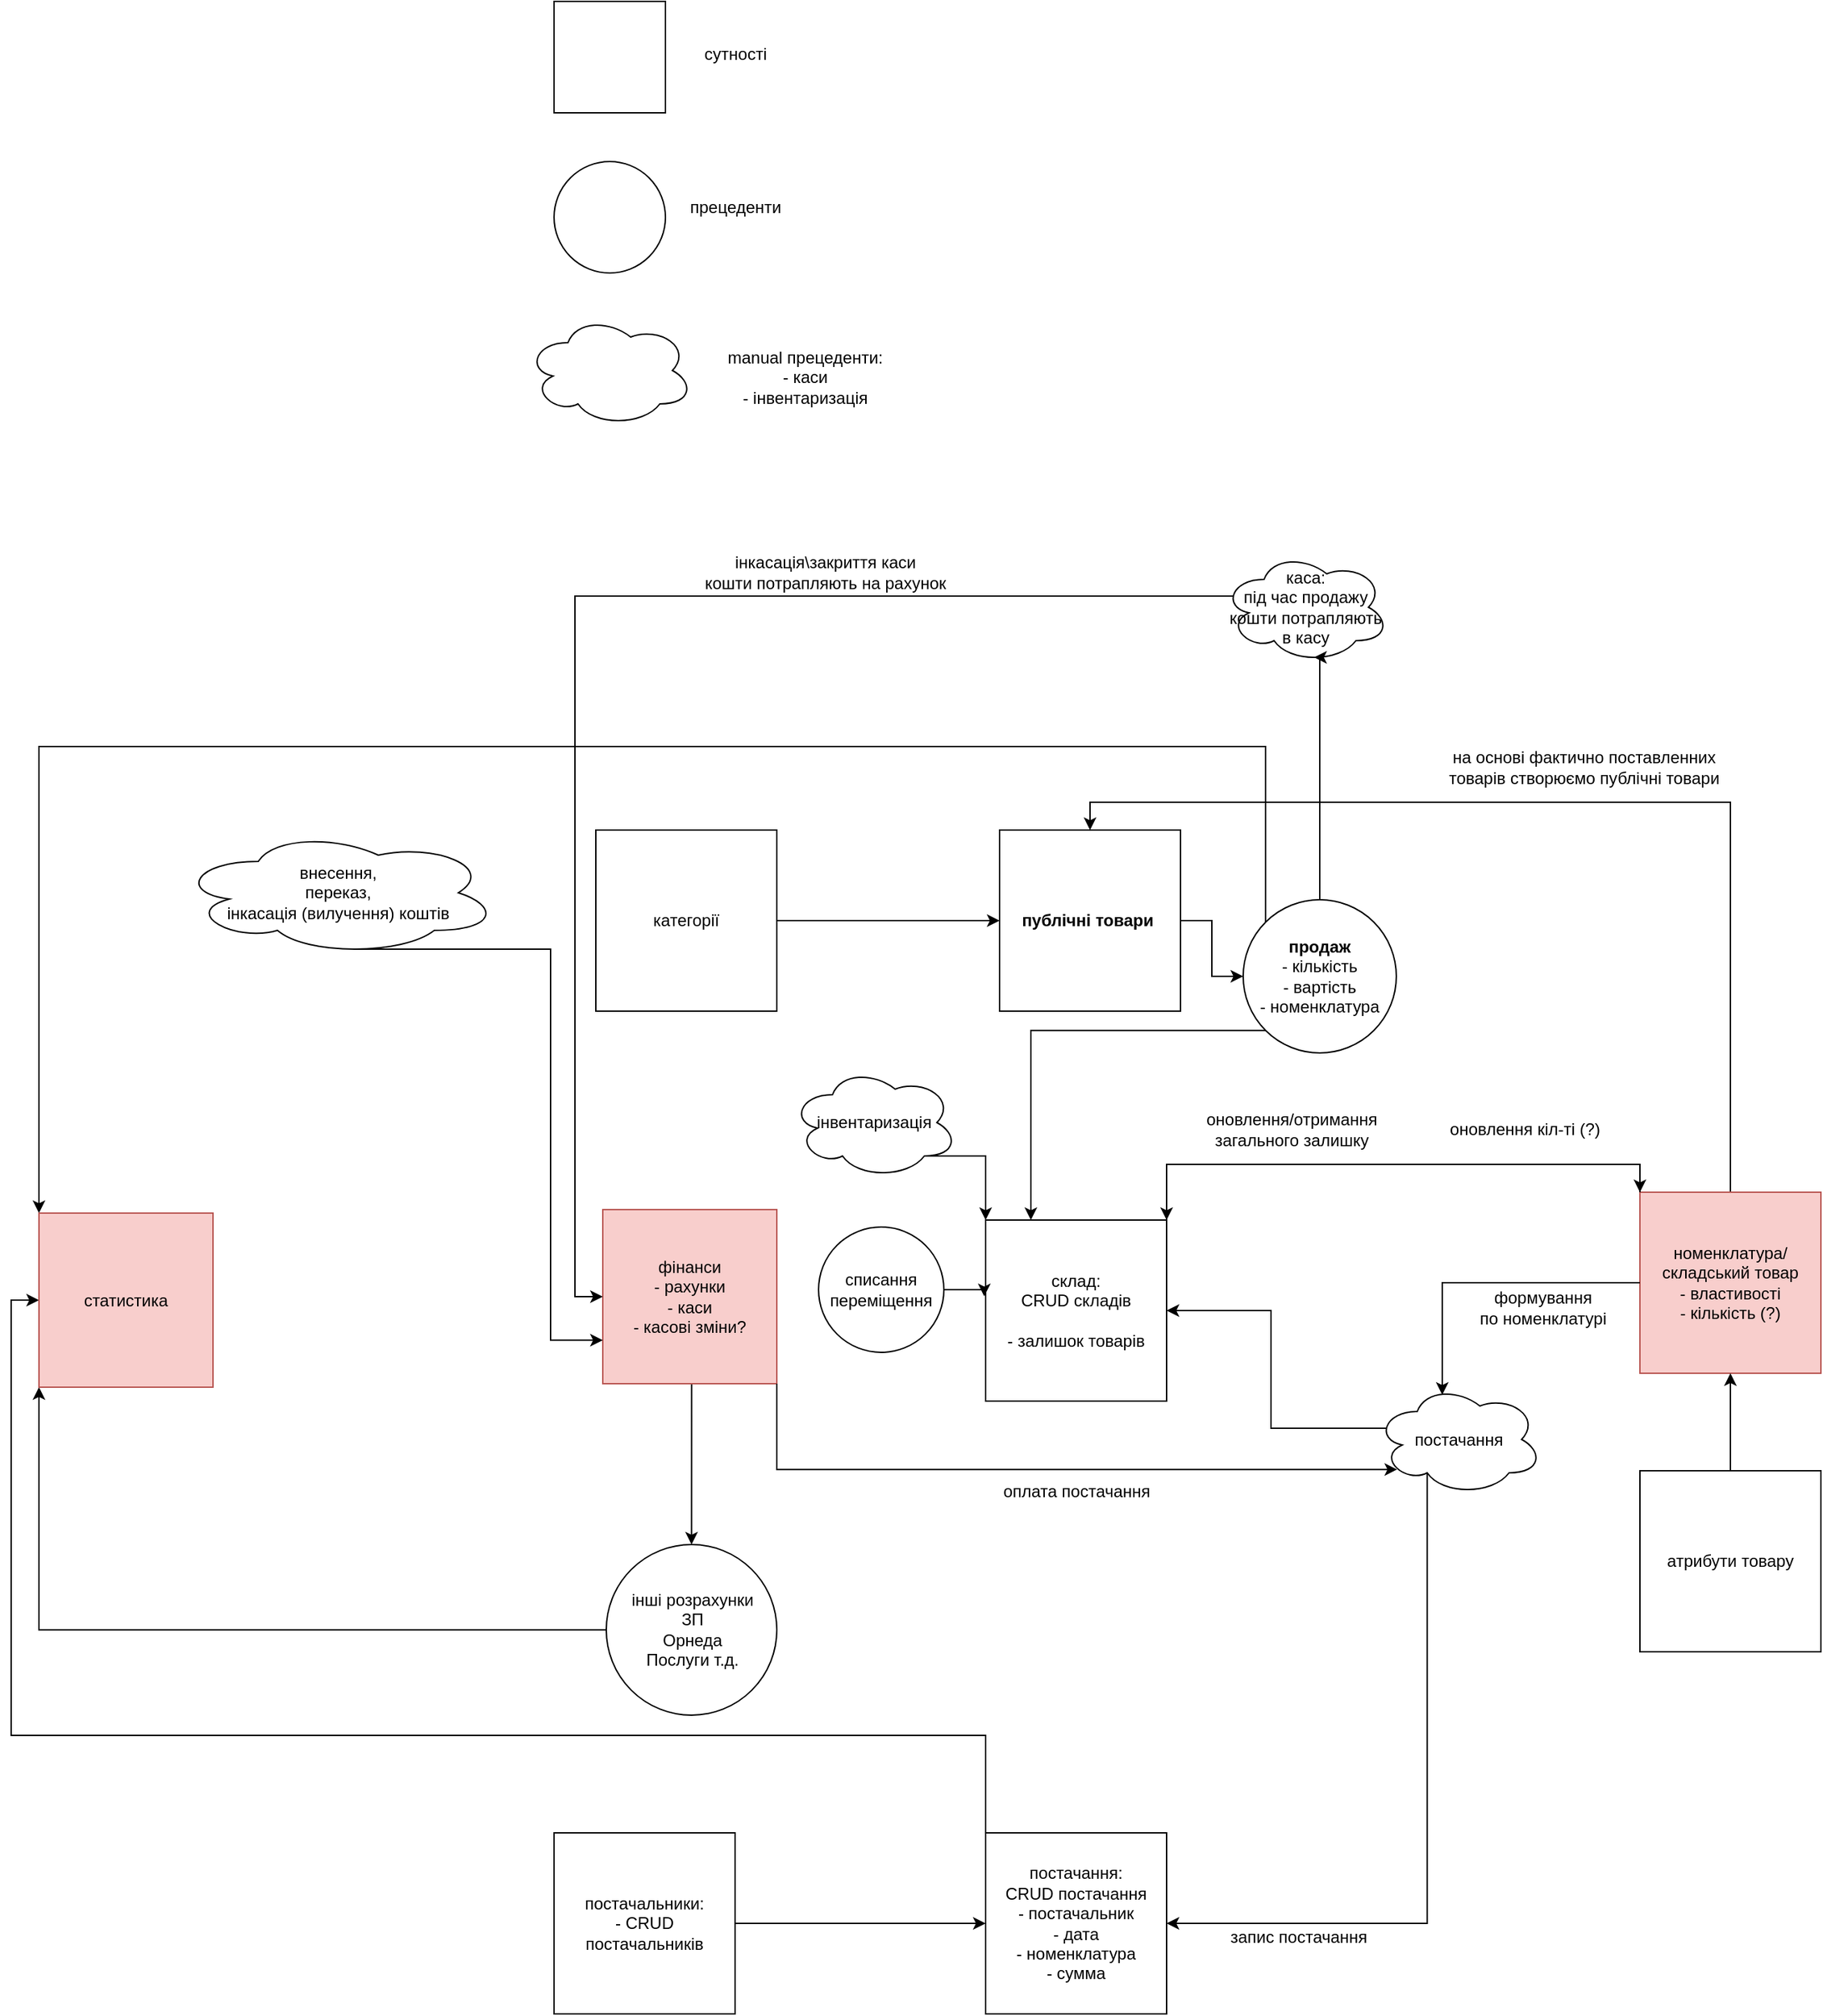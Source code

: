 <mxfile version="24.5.5" type="github">
  <diagram id="C5RBs43oDa-KdzZeNtuy" name="Page-1">
    <mxGraphModel dx="2959" dy="2756" grid="1" gridSize="10" guides="1" tooltips="1" connect="1" arrows="1" fold="1" page="1" pageScale="1" pageWidth="827" pageHeight="1169" math="0" shadow="0">
      <root>
        <mxCell id="WIyWlLk6GJQsqaUBKTNV-0" />
        <mxCell id="WIyWlLk6GJQsqaUBKTNV-1" parent="WIyWlLk6GJQsqaUBKTNV-0" />
        <mxCell id="JjBhJZva2zvZL6BnCJSR-47" style="edgeStyle=orthogonalEdgeStyle;rounded=0;orthogonalLoop=1;jettySize=auto;html=1;exitX=0.5;exitY=0;exitDx=0;exitDy=0;entryX=0.5;entryY=0;entryDx=0;entryDy=0;" parent="WIyWlLk6GJQsqaUBKTNV-1" source="JjBhJZva2zvZL6BnCJSR-4" target="JjBhJZva2zvZL6BnCJSR-0" edge="1">
          <mxGeometry relative="1" as="geometry" />
        </mxCell>
        <mxCell id="JjBhJZva2zvZL6BnCJSR-4" value="номенклатура/&lt;div&gt;складський товар&lt;div&gt;- властивості&lt;/div&gt;&lt;div&gt;- кількість (?&lt;span style=&quot;background-color: initial;&quot;&gt;)&lt;/span&gt;&lt;/div&gt;&lt;/div&gt;" style="whiteSpace=wrap;html=1;aspect=fixed;fillColor=#f8cecc;strokeColor=#b85450;" parent="WIyWlLk6GJQsqaUBKTNV-1" vertex="1">
          <mxGeometry x="470" y="270" width="130" height="130" as="geometry" />
        </mxCell>
        <mxCell id="JjBhJZva2zvZL6BnCJSR-19" style="edgeStyle=orthogonalEdgeStyle;rounded=0;orthogonalLoop=1;jettySize=auto;html=1;exitX=1;exitY=0.5;exitDx=0;exitDy=0;entryX=0;entryY=0.5;entryDx=0;entryDy=0;" parent="WIyWlLk6GJQsqaUBKTNV-1" source="JjBhJZva2zvZL6BnCJSR-0" target="JjBhJZva2zvZL6BnCJSR-18" edge="1">
          <mxGeometry relative="1" as="geometry" />
        </mxCell>
        <mxCell id="JjBhJZva2zvZL6BnCJSR-0" value="&lt;b&gt;публічні товари&amp;nbsp;&lt;br&gt;&lt;/b&gt;" style="whiteSpace=wrap;html=1;aspect=fixed;" parent="WIyWlLk6GJQsqaUBKTNV-1" vertex="1">
          <mxGeometry x="10" y="10" width="130" height="130" as="geometry" />
        </mxCell>
        <mxCell id="3_Fjh7DuStV0mKfJS0zP-17" style="edgeStyle=orthogonalEdgeStyle;rounded=0;orthogonalLoop=1;jettySize=auto;html=1;exitX=0;exitY=0;exitDx=0;exitDy=0;entryX=1;entryY=0;entryDx=0;entryDy=0;" edge="1" parent="WIyWlLk6GJQsqaUBKTNV-1" source="JjBhJZva2zvZL6BnCJSR-4" target="JjBhJZva2zvZL6BnCJSR-2">
          <mxGeometry relative="1" as="geometry">
            <Array as="points">
              <mxPoint x="470" y="250" />
              <mxPoint x="130" y="250" />
            </Array>
          </mxGeometry>
        </mxCell>
        <mxCell id="3_Fjh7DuStV0mKfJS0zP-18" style="edgeStyle=orthogonalEdgeStyle;rounded=0;orthogonalLoop=1;jettySize=auto;html=1;exitX=1;exitY=0;exitDx=0;exitDy=0;entryX=0;entryY=0;entryDx=0;entryDy=0;" edge="1" parent="WIyWlLk6GJQsqaUBKTNV-1" source="JjBhJZva2zvZL6BnCJSR-2" target="JjBhJZva2zvZL6BnCJSR-4">
          <mxGeometry relative="1" as="geometry" />
        </mxCell>
        <mxCell id="JjBhJZva2zvZL6BnCJSR-2" value="склад:&lt;div&gt;CRUD складів&lt;/div&gt;&lt;div&gt;&lt;br&gt;&lt;/div&gt;&lt;div&gt;- залишок товарів&lt;/div&gt;" style="whiteSpace=wrap;html=1;aspect=fixed;" parent="WIyWlLk6GJQsqaUBKTNV-1" vertex="1">
          <mxGeometry y="290" width="130" height="130" as="geometry" />
        </mxCell>
        <mxCell id="JjBhJZva2zvZL6BnCJSR-38" style="edgeStyle=orthogonalEdgeStyle;rounded=0;orthogonalLoop=1;jettySize=auto;html=1;exitX=1;exitY=0.5;exitDx=0;exitDy=0;entryX=0;entryY=0.5;entryDx=0;entryDy=0;" parent="WIyWlLk6GJQsqaUBKTNV-1" source="JjBhJZva2zvZL6BnCJSR-3" target="JjBhJZva2zvZL6BnCJSR-5" edge="1">
          <mxGeometry relative="1" as="geometry" />
        </mxCell>
        <mxCell id="JjBhJZva2zvZL6BnCJSR-3" value="&lt;div&gt;постачальники:&lt;/div&gt;&lt;div&gt;- CRUD постачальників&lt;/div&gt;" style="whiteSpace=wrap;html=1;aspect=fixed;" parent="WIyWlLk6GJQsqaUBKTNV-1" vertex="1">
          <mxGeometry x="-310" y="730" width="130" height="130" as="geometry" />
        </mxCell>
        <mxCell id="JjBhJZva2zvZL6BnCJSR-8" style="edgeStyle=orthogonalEdgeStyle;rounded=0;orthogonalLoop=1;jettySize=auto;html=1;entryX=0.4;entryY=0.1;entryDx=0;entryDy=0;entryPerimeter=0;" parent="WIyWlLk6GJQsqaUBKTNV-1" source="JjBhJZva2zvZL6BnCJSR-4" target="3_Fjh7DuStV0mKfJS0zP-2" edge="1">
          <mxGeometry relative="1" as="geometry">
            <mxPoint x="310" y="405" as="targetPoint" />
          </mxGeometry>
        </mxCell>
        <mxCell id="3_Fjh7DuStV0mKfJS0zP-7" style="edgeStyle=orthogonalEdgeStyle;rounded=0;orthogonalLoop=1;jettySize=auto;html=1;exitX=0;exitY=0;exitDx=0;exitDy=0;entryX=0;entryY=0.5;entryDx=0;entryDy=0;" edge="1" parent="WIyWlLk6GJQsqaUBKTNV-1" source="JjBhJZva2zvZL6BnCJSR-5" target="JjBhJZva2zvZL6BnCJSR-49">
          <mxGeometry relative="1" as="geometry">
            <Array as="points">
              <mxPoint y="660" />
              <mxPoint x="-700" y="660" />
              <mxPoint x="-700" y="348" />
            </Array>
          </mxGeometry>
        </mxCell>
        <mxCell id="JjBhJZva2zvZL6BnCJSR-5" value="постачання:&lt;div&gt;CRUD постачання&lt;/div&gt;&lt;div&gt;- постачальник&lt;/div&gt;&lt;div&gt;- дата&lt;/div&gt;&lt;div&gt;- номенклатура&lt;/div&gt;&lt;div&gt;- сумма&lt;/div&gt;" style="whiteSpace=wrap;html=1;aspect=fixed;" parent="WIyWlLk6GJQsqaUBKTNV-1" vertex="1">
          <mxGeometry y="730" width="130" height="130" as="geometry" />
        </mxCell>
        <mxCell id="JjBhJZva2zvZL6BnCJSR-12" value="на основі фактично поставленних товарів створюємо публічні товари" style="text;html=1;align=center;verticalAlign=middle;whiteSpace=wrap;rounded=0;" parent="WIyWlLk6GJQsqaUBKTNV-1" vertex="1">
          <mxGeometry x="320" y="-50" width="220" height="30" as="geometry" />
        </mxCell>
        <mxCell id="JjBhJZva2zvZL6BnCJSR-16" value="запис постачання" style="text;html=1;align=center;verticalAlign=middle;whiteSpace=wrap;rounded=0;" parent="WIyWlLk6GJQsqaUBKTNV-1" vertex="1">
          <mxGeometry x="170" y="790" width="110" height="30" as="geometry" />
        </mxCell>
        <mxCell id="JjBhJZva2zvZL6BnCJSR-20" style="edgeStyle=orthogonalEdgeStyle;rounded=0;orthogonalLoop=1;jettySize=auto;html=1;exitX=0;exitY=1;exitDx=0;exitDy=0;entryX=0.25;entryY=0;entryDx=0;entryDy=0;" parent="WIyWlLk6GJQsqaUBKTNV-1" source="JjBhJZva2zvZL6BnCJSR-18" target="JjBhJZva2zvZL6BnCJSR-2" edge="1">
          <mxGeometry relative="1" as="geometry" />
        </mxCell>
        <mxCell id="JjBhJZva2zvZL6BnCJSR-52" style="edgeStyle=orthogonalEdgeStyle;rounded=0;orthogonalLoop=1;jettySize=auto;html=1;exitX=0;exitY=0;exitDx=0;exitDy=0;entryX=0;entryY=0;entryDx=0;entryDy=0;" parent="WIyWlLk6GJQsqaUBKTNV-1" source="JjBhJZva2zvZL6BnCJSR-18" target="JjBhJZva2zvZL6BnCJSR-49" edge="1">
          <mxGeometry relative="1" as="geometry">
            <Array as="points">
              <mxPoint x="201" y="-50" />
              <mxPoint x="-680" y="-50" />
            </Array>
          </mxGeometry>
        </mxCell>
        <mxCell id="JjBhJZva2zvZL6BnCJSR-18" value="&lt;b&gt;продаж&lt;/b&gt;&lt;div&gt;- кількість&lt;/div&gt;&lt;div&gt;- вартість&lt;/div&gt;&lt;div&gt;- номенклатура&lt;/div&gt;" style="ellipse;whiteSpace=wrap;html=1;aspect=fixed;" parent="WIyWlLk6GJQsqaUBKTNV-1" vertex="1">
          <mxGeometry x="185" y="60" width="110" height="110" as="geometry" />
        </mxCell>
        <mxCell id="JjBhJZva2zvZL6BnCJSR-23" value="оновлення кіл-ті (?&lt;span style=&quot;background-color: initial;&quot;&gt;)&lt;/span&gt;" style="text;html=1;align=center;verticalAlign=middle;whiteSpace=wrap;rounded=0;" parent="WIyWlLk6GJQsqaUBKTNV-1" vertex="1">
          <mxGeometry x="330" y="210" width="115" height="30" as="geometry" />
        </mxCell>
        <mxCell id="JjBhJZva2zvZL6BnCJSR-24" value="оновлення/отримання загального залишку" style="text;html=1;align=center;verticalAlign=middle;whiteSpace=wrap;rounded=0;" parent="WIyWlLk6GJQsqaUBKTNV-1" vertex="1">
          <mxGeometry x="150" y="210" width="140" height="30" as="geometry" />
        </mxCell>
        <mxCell id="JjBhJZva2zvZL6BnCJSR-27" style="edgeStyle=orthogonalEdgeStyle;rounded=0;orthogonalLoop=1;jettySize=auto;html=1;entryX=0.5;entryY=1;entryDx=0;entryDy=0;" parent="WIyWlLk6GJQsqaUBKTNV-1" source="JjBhJZva2zvZL6BnCJSR-26" target="JjBhJZva2zvZL6BnCJSR-4" edge="1">
          <mxGeometry relative="1" as="geometry" />
        </mxCell>
        <mxCell id="JjBhJZva2zvZL6BnCJSR-26" value="атрибути товару" style="whiteSpace=wrap;html=1;aspect=fixed;" parent="WIyWlLk6GJQsqaUBKTNV-1" vertex="1">
          <mxGeometry x="470" y="470" width="130" height="130" as="geometry" />
        </mxCell>
        <mxCell id="JjBhJZva2zvZL6BnCJSR-29" style="edgeStyle=orthogonalEdgeStyle;rounded=0;orthogonalLoop=1;jettySize=auto;html=1;exitX=1;exitY=0.5;exitDx=0;exitDy=0;entryX=0;entryY=0.5;entryDx=0;entryDy=0;" parent="WIyWlLk6GJQsqaUBKTNV-1" source="JjBhJZva2zvZL6BnCJSR-28" target="JjBhJZva2zvZL6BnCJSR-0" edge="1">
          <mxGeometry relative="1" as="geometry" />
        </mxCell>
        <mxCell id="JjBhJZva2zvZL6BnCJSR-28" value="категорії" style="whiteSpace=wrap;html=1;aspect=fixed;" parent="WIyWlLk6GJQsqaUBKTNV-1" vertex="1">
          <mxGeometry x="-280" y="10" width="130" height="130" as="geometry" />
        </mxCell>
        <mxCell id="JjBhJZva2zvZL6BnCJSR-40" style="edgeStyle=orthogonalEdgeStyle;rounded=0;orthogonalLoop=1;jettySize=auto;html=1;exitX=0.5;exitY=1;exitDx=0;exitDy=0;entryX=0.5;entryY=0;entryDx=0;entryDy=0;" parent="WIyWlLk6GJQsqaUBKTNV-1" source="JjBhJZva2zvZL6BnCJSR-30" target="JjBhJZva2zvZL6BnCJSR-39" edge="1">
          <mxGeometry relative="1" as="geometry">
            <Array as="points">
              <mxPoint x="-211" y="408" />
            </Array>
          </mxGeometry>
        </mxCell>
        <mxCell id="JjBhJZva2zvZL6BnCJSR-30" value="фінанси&lt;div&gt;- рахунки&lt;/div&gt;&lt;div&gt;- каси&lt;/div&gt;&lt;div&gt;- касові зміни?&lt;/div&gt;" style="whiteSpace=wrap;html=1;aspect=fixed;fillColor=#f8cecc;strokeColor=#b85450;" parent="WIyWlLk6GJQsqaUBKTNV-1" vertex="1">
          <mxGeometry x="-275" y="282.5" width="125" height="125" as="geometry" />
        </mxCell>
        <mxCell id="JjBhJZva2zvZL6BnCJSR-34" style="edgeStyle=orthogonalEdgeStyle;rounded=0;orthogonalLoop=1;jettySize=auto;html=1;exitX=0.07;exitY=0.4;exitDx=0;exitDy=0;exitPerimeter=0;entryX=0;entryY=0.5;entryDx=0;entryDy=0;" parent="WIyWlLk6GJQsqaUBKTNV-1" source="JjBhJZva2zvZL6BnCJSR-32" target="JjBhJZva2zvZL6BnCJSR-30" edge="1">
          <mxGeometry relative="1" as="geometry" />
        </mxCell>
        <mxCell id="JjBhJZva2zvZL6BnCJSR-32" value="каса:&lt;div&gt;під час продажу кошти потрапляють в касу&lt;/div&gt;" style="ellipse;shape=cloud;whiteSpace=wrap;html=1;" parent="WIyWlLk6GJQsqaUBKTNV-1" vertex="1">
          <mxGeometry x="170" y="-190" width="120" height="80" as="geometry" />
        </mxCell>
        <mxCell id="JjBhJZva2zvZL6BnCJSR-33" style="edgeStyle=orthogonalEdgeStyle;rounded=0;orthogonalLoop=1;jettySize=auto;html=1;exitX=0.5;exitY=0;exitDx=0;exitDy=0;entryX=0.55;entryY=0.95;entryDx=0;entryDy=0;entryPerimeter=0;" parent="WIyWlLk6GJQsqaUBKTNV-1" source="JjBhJZva2zvZL6BnCJSR-18" target="JjBhJZva2zvZL6BnCJSR-32" edge="1">
          <mxGeometry relative="1" as="geometry">
            <Array as="points">
              <mxPoint x="240" y="-114" />
            </Array>
          </mxGeometry>
        </mxCell>
        <mxCell id="JjBhJZva2zvZL6BnCJSR-35" value="інкасація\закриття каси&lt;div&gt;кошти потрапляють на рахунок&lt;/div&gt;" style="text;html=1;align=center;verticalAlign=middle;whiteSpace=wrap;rounded=0;" parent="WIyWlLk6GJQsqaUBKTNV-1" vertex="1">
          <mxGeometry x="-230" y="-190" width="230" height="30" as="geometry" />
        </mxCell>
        <mxCell id="JjBhJZva2zvZL6BnCJSR-37" value="оплата постачання" style="text;html=1;align=center;verticalAlign=middle;resizable=0;points=[];autosize=1;strokeColor=none;fillColor=none;" parent="WIyWlLk6GJQsqaUBKTNV-1" vertex="1">
          <mxGeometry y="470" width="130" height="30" as="geometry" />
        </mxCell>
        <mxCell id="JjBhJZva2zvZL6BnCJSR-51" style="edgeStyle=orthogonalEdgeStyle;rounded=0;orthogonalLoop=1;jettySize=auto;html=1;exitX=0;exitY=0.5;exitDx=0;exitDy=0;entryX=0;entryY=1;entryDx=0;entryDy=0;" parent="WIyWlLk6GJQsqaUBKTNV-1" source="JjBhJZva2zvZL6BnCJSR-39" target="JjBhJZva2zvZL6BnCJSR-49" edge="1">
          <mxGeometry relative="1" as="geometry" />
        </mxCell>
        <mxCell id="JjBhJZva2zvZL6BnCJSR-39" value="інші розрахунки&lt;div&gt;ЗП&lt;/div&gt;&lt;div&gt;Орнеда&lt;br&gt;Послуги т.д.&lt;/div&gt;" style="ellipse;whiteSpace=wrap;html=1;aspect=fixed;" parent="WIyWlLk6GJQsqaUBKTNV-1" vertex="1">
          <mxGeometry x="-272.5" y="523" width="122.5" height="122.5" as="geometry" />
        </mxCell>
        <mxCell id="JjBhJZva2zvZL6BnCJSR-41" value="" style="whiteSpace=wrap;html=1;aspect=fixed;" parent="WIyWlLk6GJQsqaUBKTNV-1" vertex="1">
          <mxGeometry x="-310" y="-585" width="80" height="80" as="geometry" />
        </mxCell>
        <mxCell id="JjBhJZva2zvZL6BnCJSR-42" value="сутності" style="text;html=1;align=center;verticalAlign=middle;resizable=0;points=[];autosize=1;strokeColor=none;fillColor=none;" parent="WIyWlLk6GJQsqaUBKTNV-1" vertex="1">
          <mxGeometry x="-215" y="-562" width="70" height="30" as="geometry" />
        </mxCell>
        <mxCell id="JjBhJZva2zvZL6BnCJSR-43" value="" style="ellipse;whiteSpace=wrap;html=1;aspect=fixed;" parent="WIyWlLk6GJQsqaUBKTNV-1" vertex="1">
          <mxGeometry x="-310" y="-470" width="80" height="80" as="geometry" />
        </mxCell>
        <mxCell id="JjBhJZva2zvZL6BnCJSR-44" value="прецеденти&lt;div&gt;&lt;br&gt;&lt;/div&gt;" style="text;html=1;align=center;verticalAlign=middle;resizable=0;points=[];autosize=1;strokeColor=none;fillColor=none;" parent="WIyWlLk6GJQsqaUBKTNV-1" vertex="1">
          <mxGeometry x="-225" y="-450" width="90" height="40" as="geometry" />
        </mxCell>
        <mxCell id="JjBhJZva2zvZL6BnCJSR-45" value="" style="ellipse;shape=cloud;whiteSpace=wrap;html=1;" parent="WIyWlLk6GJQsqaUBKTNV-1" vertex="1">
          <mxGeometry x="-330" y="-360" width="120" height="80" as="geometry" />
        </mxCell>
        <mxCell id="JjBhJZva2zvZL6BnCJSR-46" value="manual прецеденти:&lt;br&gt;- каси&lt;div&gt;- інвентаризація&lt;/div&gt;" style="text;html=1;align=center;verticalAlign=middle;resizable=0;points=[];autosize=1;strokeColor=none;fillColor=none;" parent="WIyWlLk6GJQsqaUBKTNV-1" vertex="1">
          <mxGeometry x="-200" y="-345" width="140" height="60" as="geometry" />
        </mxCell>
        <mxCell id="JjBhJZva2zvZL6BnCJSR-49" value="статистика" style="whiteSpace=wrap;html=1;aspect=fixed;fillColor=#f8cecc;strokeColor=#b85450;" parent="WIyWlLk6GJQsqaUBKTNV-1" vertex="1">
          <mxGeometry x="-680" y="285" width="125" height="125" as="geometry" />
        </mxCell>
        <mxCell id="JjBhJZva2zvZL6BnCJSR-54" style="edgeStyle=orthogonalEdgeStyle;rounded=0;orthogonalLoop=1;jettySize=auto;html=1;exitX=0.8;exitY=0.8;exitDx=0;exitDy=0;exitPerimeter=0;entryX=0;entryY=0;entryDx=0;entryDy=0;" parent="WIyWlLk6GJQsqaUBKTNV-1" source="JjBhJZva2zvZL6BnCJSR-53" target="JjBhJZva2zvZL6BnCJSR-2" edge="1">
          <mxGeometry relative="1" as="geometry" />
        </mxCell>
        <mxCell id="JjBhJZva2zvZL6BnCJSR-53" value="інвентаризація" style="ellipse;shape=cloud;whiteSpace=wrap;html=1;" parent="WIyWlLk6GJQsqaUBKTNV-1" vertex="1">
          <mxGeometry x="-140" y="180" width="120" height="80" as="geometry" />
        </mxCell>
        <mxCell id="JjBhJZva2zvZL6BnCJSR-55" value="&lt;div&gt;списання&lt;/div&gt;&lt;div&gt;переміщення&lt;/div&gt;" style="ellipse;whiteSpace=wrap;html=1;aspect=fixed;" parent="WIyWlLk6GJQsqaUBKTNV-1" vertex="1">
          <mxGeometry x="-120" y="295" width="90" height="90" as="geometry" />
        </mxCell>
        <mxCell id="JjBhJZva2zvZL6BnCJSR-56" style="edgeStyle=orthogonalEdgeStyle;rounded=0;orthogonalLoop=1;jettySize=auto;html=1;exitX=1;exitY=0.5;exitDx=0;exitDy=0;entryX=-0.008;entryY=0.421;entryDx=0;entryDy=0;entryPerimeter=0;" parent="WIyWlLk6GJQsqaUBKTNV-1" source="JjBhJZva2zvZL6BnCJSR-55" target="JjBhJZva2zvZL6BnCJSR-2" edge="1">
          <mxGeometry relative="1" as="geometry" />
        </mxCell>
        <mxCell id="3_Fjh7DuStV0mKfJS0zP-4" style="edgeStyle=orthogonalEdgeStyle;rounded=0;orthogonalLoop=1;jettySize=auto;html=1;exitX=0.07;exitY=0.4;exitDx=0;exitDy=0;exitPerimeter=0;entryX=1;entryY=0.5;entryDx=0;entryDy=0;" edge="1" parent="WIyWlLk6GJQsqaUBKTNV-1" source="3_Fjh7DuStV0mKfJS0zP-2" target="JjBhJZva2zvZL6BnCJSR-2">
          <mxGeometry relative="1" as="geometry" />
        </mxCell>
        <mxCell id="3_Fjh7DuStV0mKfJS0zP-5" style="edgeStyle=orthogonalEdgeStyle;rounded=0;orthogonalLoop=1;jettySize=auto;html=1;exitX=0.31;exitY=0.8;exitDx=0;exitDy=0;exitPerimeter=0;entryX=1;entryY=0.5;entryDx=0;entryDy=0;" edge="1" parent="WIyWlLk6GJQsqaUBKTNV-1" source="3_Fjh7DuStV0mKfJS0zP-2" target="JjBhJZva2zvZL6BnCJSR-5">
          <mxGeometry relative="1" as="geometry">
            <Array as="points">
              <mxPoint x="317" y="795" />
            </Array>
          </mxGeometry>
        </mxCell>
        <mxCell id="3_Fjh7DuStV0mKfJS0zP-2" value="постачання" style="ellipse;shape=cloud;whiteSpace=wrap;html=1;" vertex="1" parent="WIyWlLk6GJQsqaUBKTNV-1">
          <mxGeometry x="280" y="407.5" width="120" height="80" as="geometry" />
        </mxCell>
        <mxCell id="3_Fjh7DuStV0mKfJS0zP-8" style="edgeStyle=orthogonalEdgeStyle;rounded=0;orthogonalLoop=1;jettySize=auto;html=1;exitX=1;exitY=1;exitDx=0;exitDy=0;entryX=0.13;entryY=0.77;entryDx=0;entryDy=0;entryPerimeter=0;" edge="1" parent="WIyWlLk6GJQsqaUBKTNV-1" source="JjBhJZva2zvZL6BnCJSR-30" target="3_Fjh7DuStV0mKfJS0zP-2">
          <mxGeometry relative="1" as="geometry" />
        </mxCell>
        <mxCell id="3_Fjh7DuStV0mKfJS0zP-9" value="формування&lt;div&gt;по номенклатурі&lt;/div&gt;" style="text;html=1;align=center;verticalAlign=middle;resizable=0;points=[];autosize=1;strokeColor=none;fillColor=none;" vertex="1" parent="WIyWlLk6GJQsqaUBKTNV-1">
          <mxGeometry x="340" y="333" width="120" height="40" as="geometry" />
        </mxCell>
        <mxCell id="3_Fjh7DuStV0mKfJS0zP-12" style="edgeStyle=orthogonalEdgeStyle;rounded=0;orthogonalLoop=1;jettySize=auto;html=1;exitX=0.55;exitY=0.95;exitDx=0;exitDy=0;exitPerimeter=0;entryX=0;entryY=0.75;entryDx=0;entryDy=0;" edge="1" parent="WIyWlLk6GJQsqaUBKTNV-1" source="3_Fjh7DuStV0mKfJS0zP-11" target="JjBhJZva2zvZL6BnCJSR-30">
          <mxGeometry relative="1" as="geometry" />
        </mxCell>
        <mxCell id="3_Fjh7DuStV0mKfJS0zP-11" value="внесення,&lt;div&gt;переказ,&lt;br&gt;&lt;div&gt;інкасація (вилучення) коштів&lt;/div&gt;&lt;/div&gt;" style="ellipse;shape=cloud;whiteSpace=wrap;html=1;" vertex="1" parent="WIyWlLk6GJQsqaUBKTNV-1">
          <mxGeometry x="-580" y="10" width="230" height="90" as="geometry" />
        </mxCell>
      </root>
    </mxGraphModel>
  </diagram>
</mxfile>
